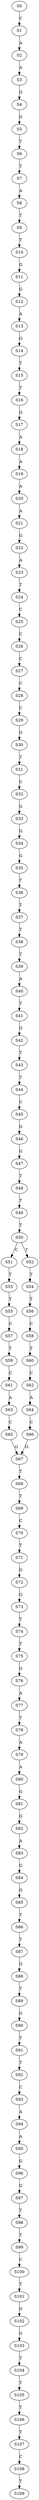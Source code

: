 strict digraph  {
	S0 -> S1 [ label = C ];
	S1 -> S2 [ label = A ];
	S2 -> S3 [ label = A ];
	S3 -> S4 [ label = G ];
	S4 -> S5 [ label = G ];
	S5 -> S6 [ label = T ];
	S6 -> S7 [ label = T ];
	S7 -> S8 [ label = A ];
	S8 -> S9 [ label = T ];
	S9 -> S10 [ label = T ];
	S10 -> S11 [ label = G ];
	S11 -> S12 [ label = G ];
	S12 -> S13 [ label = A ];
	S13 -> S14 [ label = G ];
	S14 -> S15 [ label = T ];
	S15 -> S16 [ label = T ];
	S16 -> S17 [ label = G ];
	S17 -> S18 [ label = A ];
	S18 -> S19 [ label = A ];
	S19 -> S20 [ label = A ];
	S20 -> S21 [ label = A ];
	S21 -> S22 [ label = G ];
	S22 -> S23 [ label = A ];
	S23 -> S24 [ label = T ];
	S24 -> S25 [ label = C ];
	S25 -> S26 [ label = C ];
	S26 -> S27 [ label = C ];
	S27 -> S28 [ label = C ];
	S28 -> S29 [ label = C ];
	S29 -> S30 [ label = G ];
	S30 -> S31 [ label = T ];
	S31 -> S32 [ label = C ];
	S32 -> S33 [ label = G ];
	S33 -> S34 [ label = G ];
	S34 -> S35 [ label = G ];
	S35 -> S36 [ label = T ];
	S36 -> S37 [ label = T ];
	S37 -> S38 [ label = T ];
	S38 -> S39 [ label = T ];
	S39 -> S40 [ label = A ];
	S40 -> S41 [ label = T ];
	S41 -> S42 [ label = G ];
	S42 -> S43 [ label = T ];
	S43 -> S44 [ label = T ];
	S44 -> S45 [ label = C ];
	S45 -> S46 [ label = G ];
	S46 -> S47 [ label = G ];
	S47 -> S48 [ label = T ];
	S48 -> S49 [ label = T ];
	S49 -> S50 [ label = T ];
	S50 -> S51 [ label = C ];
	S50 -> S52 [ label = T ];
	S51 -> S53 [ label = T ];
	S52 -> S54 [ label = T ];
	S53 -> S55 [ label = T ];
	S54 -> S56 [ label = T ];
	S55 -> S57 [ label = C ];
	S56 -> S58 [ label = C ];
	S57 -> S59 [ label = T ];
	S58 -> S60 [ label = T ];
	S59 -> S61 [ label = C ];
	S60 -> S62 [ label = C ];
	S61 -> S63 [ label = A ];
	S62 -> S64 [ label = A ];
	S63 -> S65 [ label = C ];
	S64 -> S66 [ label = C ];
	S65 -> S67 [ label = G ];
	S66 -> S67 [ label = G ];
	S67 -> S68 [ label = T ];
	S68 -> S69 [ label = T ];
	S69 -> S70 [ label = C ];
	S70 -> S71 [ label = T ];
	S71 -> S72 [ label = G ];
	S72 -> S73 [ label = G ];
	S73 -> S74 [ label = T ];
	S74 -> S75 [ label = T ];
	S75 -> S76 [ label = G ];
	S76 -> S77 [ label = A ];
	S77 -> S78 [ label = T ];
	S78 -> S79 [ label = A ];
	S79 -> S80 [ label = A ];
	S80 -> S81 [ label = G ];
	S81 -> S82 [ label = G ];
	S82 -> S83 [ label = A ];
	S83 -> S84 [ label = G ];
	S84 -> S85 [ label = G ];
	S85 -> S86 [ label = T ];
	S86 -> S87 [ label = T ];
	S87 -> S88 [ label = G ];
	S88 -> S89 [ label = T ];
	S89 -> S90 [ label = G ];
	S90 -> S91 [ label = T ];
	S91 -> S92 [ label = T ];
	S92 -> S93 [ label = C ];
	S93 -> S94 [ label = A ];
	S94 -> S95 [ label = A ];
	S95 -> S96 [ label = G ];
	S96 -> S97 [ label = G ];
	S97 -> S98 [ label = T ];
	S98 -> S99 [ label = T ];
	S99 -> S100 [ label = C ];
	S100 -> S101 [ label = T ];
	S101 -> S102 [ label = G ];
	S102 -> S103 [ label = G ];
	S103 -> S104 [ label = T ];
	S104 -> S105 [ label = T ];
	S105 -> S106 [ label = T ];
	S106 -> S107 [ label = T ];
	S107 -> S108 [ label = C ];
	S108 -> S109 [ label = T ];
}
